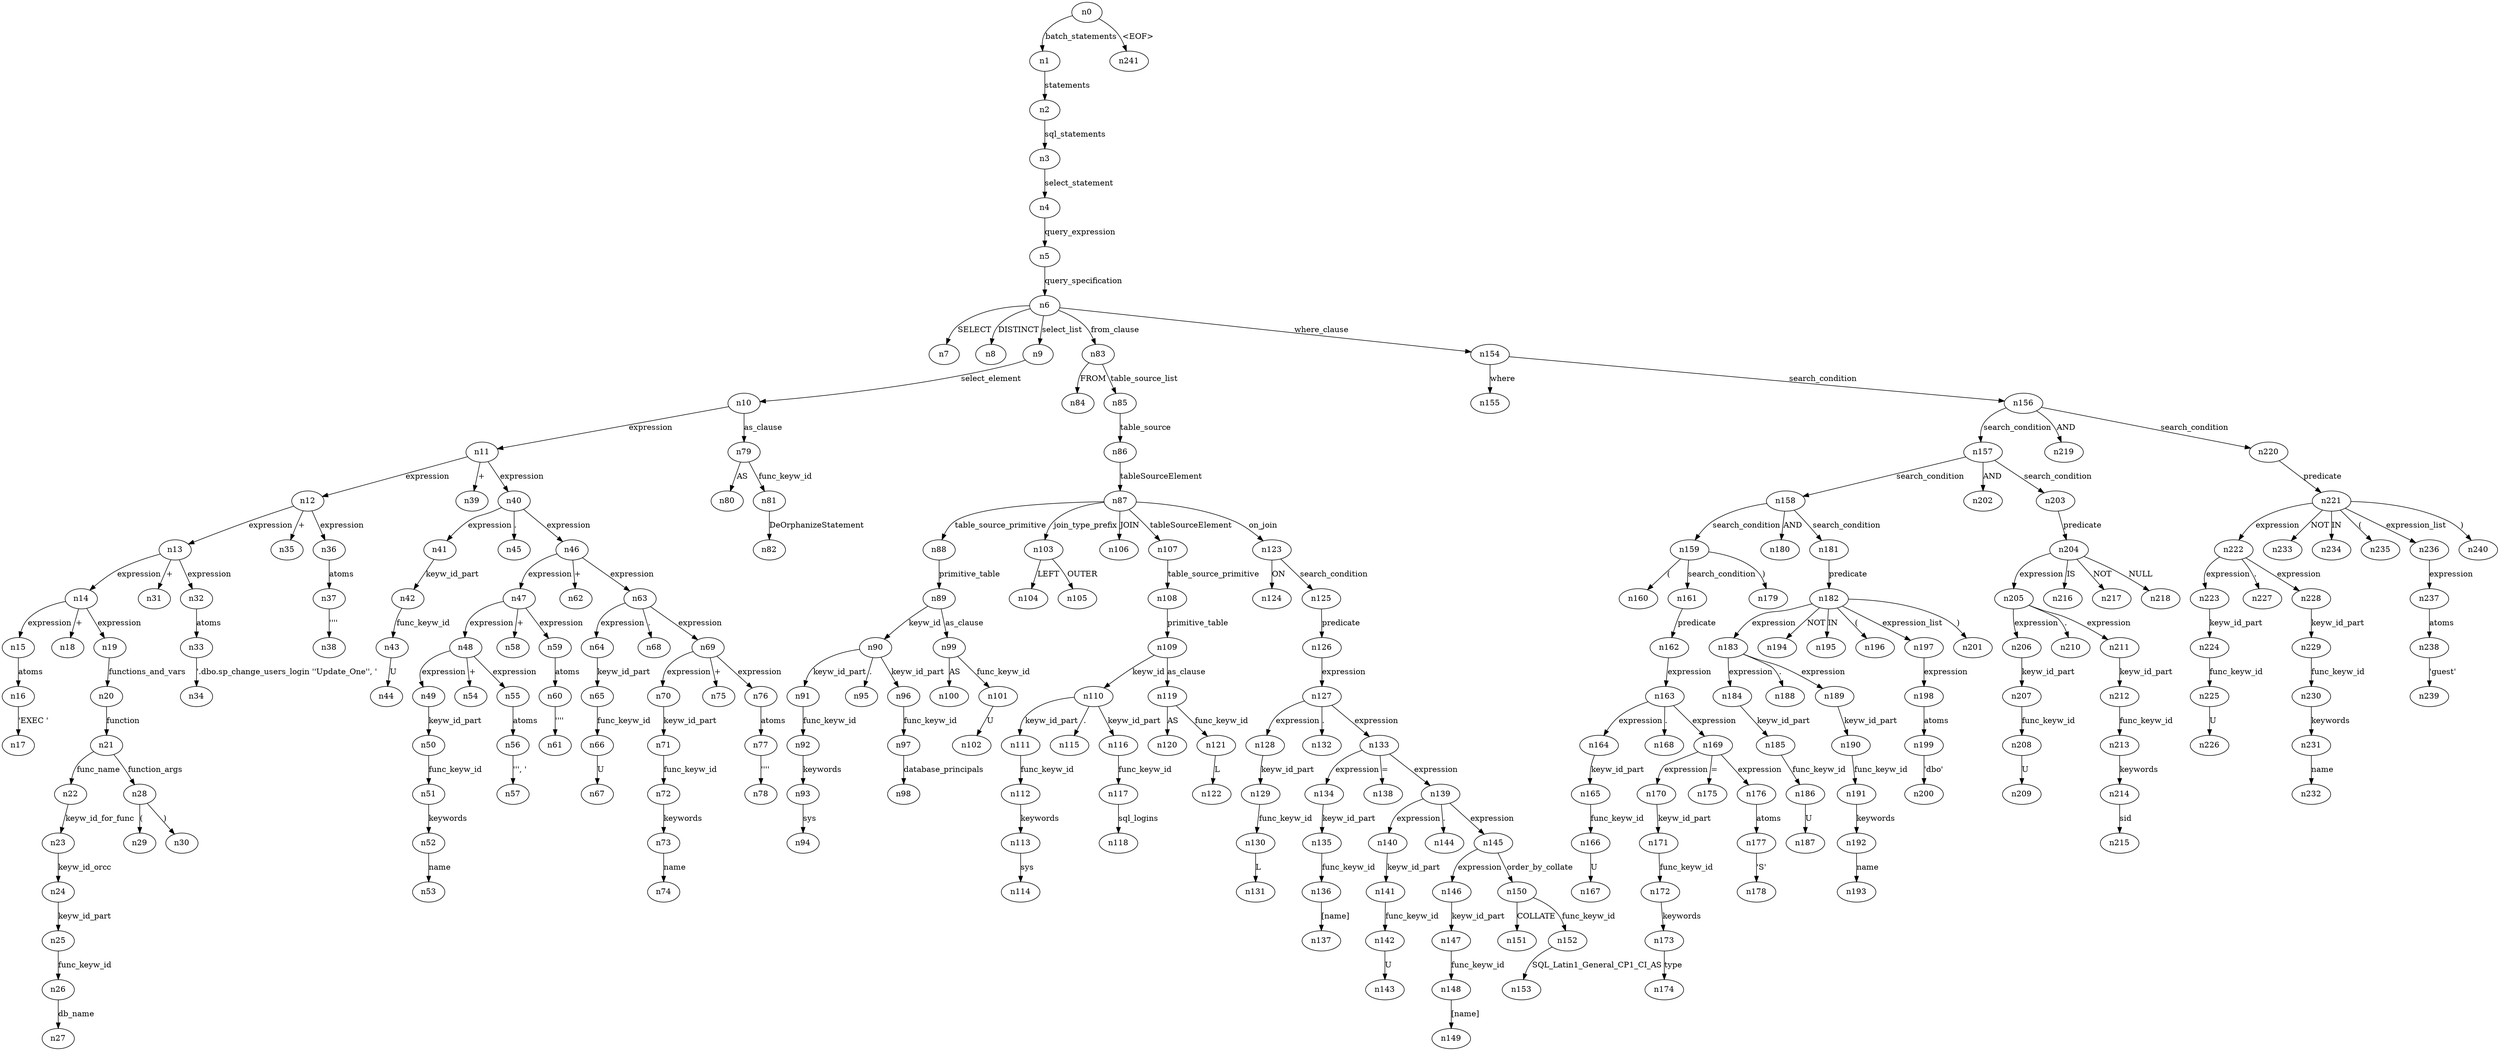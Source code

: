 digraph ParseTree {
  n0 -> n1 [label="batch_statements"];
  n1 -> n2 [label="statements"];
  n2 -> n3 [label="sql_statements"];
  n3 -> n4 [label="select_statement"];
  n4 -> n5 [label="query_expression"];
  n5 -> n6 [label="query_specification"];
  n6 -> n7 [label="SELECT"];
  n6 -> n8 [label="DISTINCT"];
  n6 -> n9 [label="select_list"];
  n9 -> n10 [label="select_element"];
  n10 -> n11 [label="expression"];
  n11 -> n12 [label="expression"];
  n12 -> n13 [label="expression"];
  n13 -> n14 [label="expression"];
  n14 -> n15 [label="expression"];
  n15 -> n16 [label="atoms"];
  n16 -> n17 [label="'EXEC '"];
  n14 -> n18 [label="+"];
  n14 -> n19 [label="expression"];
  n19 -> n20 [label="functions_and_vars"];
  n20 -> n21 [label="function"];
  n21 -> n22 [label="func_name"];
  n22 -> n23 [label="keyw_id_for_func"];
  n23 -> n24 [label="keyw_id_orcc"];
  n24 -> n25 [label="keyw_id_part"];
  n25 -> n26 [label="func_keyw_id"];
  n26 -> n27 [label="db_name"];
  n21 -> n28 [label="function_args"];
  n28 -> n29 [label="("];
  n28 -> n30 [label=")"];
  n13 -> n31 [label="+"];
  n13 -> n32 [label="expression"];
  n32 -> n33 [label="atoms"];
  n33 -> n34 [label="'.dbo.sp_change_users_login ''Update_One'', '"];
  n12 -> n35 [label="+"];
  n12 -> n36 [label="expression"];
  n36 -> n37 [label="atoms"];
  n37 -> n38 [label="''''"];
  n11 -> n39 [label="+"];
  n11 -> n40 [label="expression"];
  n40 -> n41 [label="expression"];
  n41 -> n42 [label="keyw_id_part"];
  n42 -> n43 [label="func_keyw_id"];
  n43 -> n44 [label="U"];
  n40 -> n45 [label="."];
  n40 -> n46 [label="expression"];
  n46 -> n47 [label="expression"];
  n47 -> n48 [label="expression"];
  n48 -> n49 [label="expression"];
  n49 -> n50 [label="keyw_id_part"];
  n50 -> n51 [label="func_keyw_id"];
  n51 -> n52 [label="keywords"];
  n52 -> n53 [label="name"];
  n48 -> n54 [label="+"];
  n48 -> n55 [label="expression"];
  n55 -> n56 [label="atoms"];
  n56 -> n57 [label="''', '"];
  n47 -> n58 [label="+"];
  n47 -> n59 [label="expression"];
  n59 -> n60 [label="atoms"];
  n60 -> n61 [label="''''"];
  n46 -> n62 [label="+"];
  n46 -> n63 [label="expression"];
  n63 -> n64 [label="expression"];
  n64 -> n65 [label="keyw_id_part"];
  n65 -> n66 [label="func_keyw_id"];
  n66 -> n67 [label="U"];
  n63 -> n68 [label="."];
  n63 -> n69 [label="expression"];
  n69 -> n70 [label="expression"];
  n70 -> n71 [label="keyw_id_part"];
  n71 -> n72 [label="func_keyw_id"];
  n72 -> n73 [label="keywords"];
  n73 -> n74 [label="name"];
  n69 -> n75 [label="+"];
  n69 -> n76 [label="expression"];
  n76 -> n77 [label="atoms"];
  n77 -> n78 [label="''''"];
  n10 -> n79 [label="as_clause"];
  n79 -> n80 [label="AS"];
  n79 -> n81 [label="func_keyw_id"];
  n81 -> n82 [label="DeOrphanizeStatement"];
  n6 -> n83 [label="from_clause"];
  n83 -> n84 [label="FROM"];
  n83 -> n85 [label="table_source_list"];
  n85 -> n86 [label="table_source"];
  n86 -> n87 [label="tableSourceElement"];
  n87 -> n88 [label="table_source_primitive"];
  n88 -> n89 [label="primitive_table"];
  n89 -> n90 [label="keyw_id"];
  n90 -> n91 [label="keyw_id_part"];
  n91 -> n92 [label="func_keyw_id"];
  n92 -> n93 [label="keywords"];
  n93 -> n94 [label="sys"];
  n90 -> n95 [label="."];
  n90 -> n96 [label="keyw_id_part"];
  n96 -> n97 [label="func_keyw_id"];
  n97 -> n98 [label="database_principals"];
  n89 -> n99 [label="as_clause"];
  n99 -> n100 [label="AS"];
  n99 -> n101 [label="func_keyw_id"];
  n101 -> n102 [label="U"];
  n87 -> n103 [label="join_type_prefix"];
  n103 -> n104 [label="LEFT"];
  n103 -> n105 [label="OUTER"];
  n87 -> n106 [label="JOIN"];
  n87 -> n107 [label="tableSourceElement"];
  n107 -> n108 [label="table_source_primitive"];
  n108 -> n109 [label="primitive_table"];
  n109 -> n110 [label="keyw_id"];
  n110 -> n111 [label="keyw_id_part"];
  n111 -> n112 [label="func_keyw_id"];
  n112 -> n113 [label="keywords"];
  n113 -> n114 [label="sys"];
  n110 -> n115 [label="."];
  n110 -> n116 [label="keyw_id_part"];
  n116 -> n117 [label="func_keyw_id"];
  n117 -> n118 [label="sql_logins"];
  n109 -> n119 [label="as_clause"];
  n119 -> n120 [label="AS"];
  n119 -> n121 [label="func_keyw_id"];
  n121 -> n122 [label="L"];
  n87 -> n123 [label="on_join"];
  n123 -> n124 [label="ON"];
  n123 -> n125 [label="search_condition"];
  n125 -> n126 [label="predicate"];
  n126 -> n127 [label="expression"];
  n127 -> n128 [label="expression"];
  n128 -> n129 [label="keyw_id_part"];
  n129 -> n130 [label="func_keyw_id"];
  n130 -> n131 [label="L"];
  n127 -> n132 [label="."];
  n127 -> n133 [label="expression"];
  n133 -> n134 [label="expression"];
  n134 -> n135 [label="keyw_id_part"];
  n135 -> n136 [label="func_keyw_id"];
  n136 -> n137 [label="[name]"];
  n133 -> n138 [label="="];
  n133 -> n139 [label="expression"];
  n139 -> n140 [label="expression"];
  n140 -> n141 [label="keyw_id_part"];
  n141 -> n142 [label="func_keyw_id"];
  n142 -> n143 [label="U"];
  n139 -> n144 [label="."];
  n139 -> n145 [label="expression"];
  n145 -> n146 [label="expression"];
  n146 -> n147 [label="keyw_id_part"];
  n147 -> n148 [label="func_keyw_id"];
  n148 -> n149 [label="[name]"];
  n145 -> n150 [label="order_by_collate"];
  n150 -> n151 [label="COLLATE"];
  n150 -> n152 [label="func_keyw_id"];
  n152 -> n153 [label="SQL_Latin1_General_CP1_CI_AS"];
  n6 -> n154 [label="where_clause"];
  n154 -> n155 [label="where"];
  n154 -> n156 [label="search_condition"];
  n156 -> n157 [label="search_condition"];
  n157 -> n158 [label="search_condition"];
  n158 -> n159 [label="search_condition"];
  n159 -> n160 [label="("];
  n159 -> n161 [label="search_condition"];
  n161 -> n162 [label="predicate"];
  n162 -> n163 [label="expression"];
  n163 -> n164 [label="expression"];
  n164 -> n165 [label="keyw_id_part"];
  n165 -> n166 [label="func_keyw_id"];
  n166 -> n167 [label="U"];
  n163 -> n168 [label="."];
  n163 -> n169 [label="expression"];
  n169 -> n170 [label="expression"];
  n170 -> n171 [label="keyw_id_part"];
  n171 -> n172 [label="func_keyw_id"];
  n172 -> n173 [label="keywords"];
  n173 -> n174 [label="type"];
  n169 -> n175 [label="="];
  n169 -> n176 [label="expression"];
  n176 -> n177 [label="atoms"];
  n177 -> n178 [label="'S'"];
  n159 -> n179 [label=")"];
  n158 -> n180 [label="AND"];
  n158 -> n181 [label="search_condition"];
  n181 -> n182 [label="predicate"];
  n182 -> n183 [label="expression"];
  n183 -> n184 [label="expression"];
  n184 -> n185 [label="keyw_id_part"];
  n185 -> n186 [label="func_keyw_id"];
  n186 -> n187 [label="U"];
  n183 -> n188 [label="."];
  n183 -> n189 [label="expression"];
  n189 -> n190 [label="keyw_id_part"];
  n190 -> n191 [label="func_keyw_id"];
  n191 -> n192 [label="keywords"];
  n192 -> n193 [label="name"];
  n182 -> n194 [label="NOT"];
  n182 -> n195 [label="IN"];
  n182 -> n196 [label="("];
  n182 -> n197 [label="expression_list"];
  n197 -> n198 [label="expression"];
  n198 -> n199 [label="atoms"];
  n199 -> n200 [label="'dbo'"];
  n182 -> n201 [label=")"];
  n157 -> n202 [label="AND"];
  n157 -> n203 [label="search_condition"];
  n203 -> n204 [label="predicate"];
  n204 -> n205 [label="expression"];
  n205 -> n206 [label="expression"];
  n206 -> n207 [label="keyw_id_part"];
  n207 -> n208 [label="func_keyw_id"];
  n208 -> n209 [label="U"];
  n205 -> n210 [label="."];
  n205 -> n211 [label="expression"];
  n211 -> n212 [label="keyw_id_part"];
  n212 -> n213 [label="func_keyw_id"];
  n213 -> n214 [label="keywords"];
  n214 -> n215 [label="sid"];
  n204 -> n216 [label="IS"];
  n204 -> n217 [label="NOT"];
  n204 -> n218 [label="NULL"];
  n156 -> n219 [label="AND"];
  n156 -> n220 [label="search_condition"];
  n220 -> n221 [label="predicate"];
  n221 -> n222 [label="expression"];
  n222 -> n223 [label="expression"];
  n223 -> n224 [label="keyw_id_part"];
  n224 -> n225 [label="func_keyw_id"];
  n225 -> n226 [label="U"];
  n222 -> n227 [label="."];
  n222 -> n228 [label="expression"];
  n228 -> n229 [label="keyw_id_part"];
  n229 -> n230 [label="func_keyw_id"];
  n230 -> n231 [label="keywords"];
  n231 -> n232 [label="name"];
  n221 -> n233 [label="NOT"];
  n221 -> n234 [label="IN"];
  n221 -> n235 [label="("];
  n221 -> n236 [label="expression_list"];
  n236 -> n237 [label="expression"];
  n237 -> n238 [label="atoms"];
  n238 -> n239 [label="'guest'"];
  n221 -> n240 [label=")"];
  n0 -> n241 [label="<EOF>"];
}